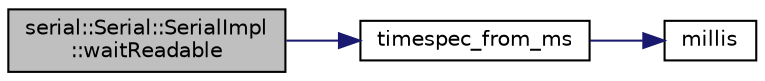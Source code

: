 digraph "serial::Serial::SerialImpl::waitReadable"
{
 // LATEX_PDF_SIZE
  edge [fontname="Helvetica",fontsize="10",labelfontname="Helvetica",labelfontsize="10"];
  node [fontname="Helvetica",fontsize="10",shape=record];
  rankdir="LR";
  Node1 [label="serial::Serial::SerialImpl\l::waitReadable",height=0.2,width=0.4,color="black", fillcolor="grey75", style="filled", fontcolor="black",tooltip=" "];
  Node1 -> Node2 [color="midnightblue",fontsize="10",style="solid",fontname="Helvetica"];
  Node2 [label="timespec_from_ms",height=0.2,width=0.4,color="black", fillcolor="white", style="filled",URL="$unix_8cc.html#a89267c1a694b6017c261da0387291546",tooltip=" "];
  Node2 -> Node3 [color="midnightblue",fontsize="10",style="solid",fontname="Helvetica"];
  Node3 [label="millis",height=0.2,width=0.4,color="black", fillcolor="white", style="filled",URL="$_ras_pi_8cpp.html#a6ff7f2532a22366f0013bc41397129fd",tooltip=" "];
}
